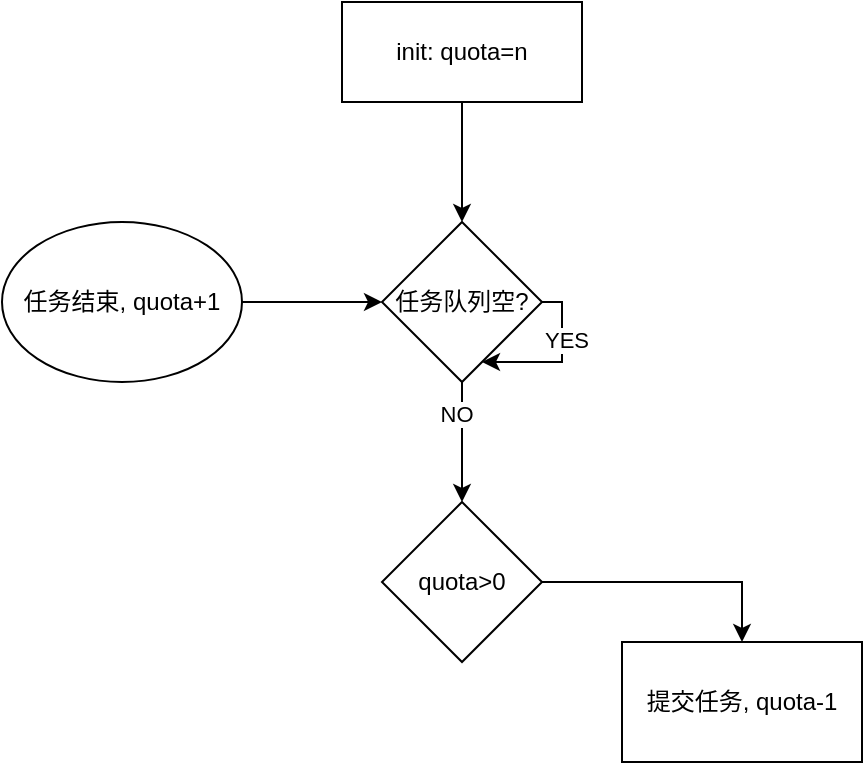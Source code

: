 <mxfile version="16.2.2" type="github">
  <diagram id="rYdtW6gqP__QQoJ1ers9" name="Page-1">
    <mxGraphModel dx="2253" dy="684" grid="1" gridSize="10" guides="1" tooltips="1" connect="1" arrows="1" fold="1" page="1" pageScale="1" pageWidth="827" pageHeight="1169" math="0" shadow="0">
      <root>
        <mxCell id="0" />
        <mxCell id="1" parent="0" />
        <mxCell id="4ooZ7AW8Yj8dIaZmaVnt-16" style="edgeStyle=orthogonalEdgeStyle;rounded=0;orthogonalLoop=1;jettySize=auto;html=1;" edge="1" parent="1" source="4ooZ7AW8Yj8dIaZmaVnt-7">
          <mxGeometry relative="1" as="geometry">
            <mxPoint x="130" y="360" as="targetPoint" />
          </mxGeometry>
        </mxCell>
        <mxCell id="4ooZ7AW8Yj8dIaZmaVnt-17" value="NO" style="edgeLabel;html=1;align=center;verticalAlign=middle;resizable=0;points=[];" vertex="1" connectable="0" parent="4ooZ7AW8Yj8dIaZmaVnt-16">
          <mxGeometry x="-0.467" y="-3" relative="1" as="geometry">
            <mxPoint as="offset" />
          </mxGeometry>
        </mxCell>
        <mxCell id="4ooZ7AW8Yj8dIaZmaVnt-7" value="任务队列空?" style="rhombus;whiteSpace=wrap;html=1;" vertex="1" parent="1">
          <mxGeometry x="90" y="220" width="80" height="80" as="geometry" />
        </mxCell>
        <mxCell id="4ooZ7AW8Yj8dIaZmaVnt-10" value="提交任务, quota-1" style="rounded=0;whiteSpace=wrap;html=1;" vertex="1" parent="1">
          <mxGeometry x="210" y="430" width="120" height="60" as="geometry" />
        </mxCell>
        <mxCell id="4ooZ7AW8Yj8dIaZmaVnt-13" value="" style="edgeStyle=orthogonalEdgeStyle;rounded=0;orthogonalLoop=1;jettySize=auto;html=1;" edge="1" parent="1" source="4ooZ7AW8Yj8dIaZmaVnt-11" target="4ooZ7AW8Yj8dIaZmaVnt-7">
          <mxGeometry relative="1" as="geometry" />
        </mxCell>
        <mxCell id="4ooZ7AW8Yj8dIaZmaVnt-11" value="init: quota=n" style="rounded=0;whiteSpace=wrap;html=1;" vertex="1" parent="1">
          <mxGeometry x="70" y="110" width="120" height="50" as="geometry" />
        </mxCell>
        <mxCell id="4ooZ7AW8Yj8dIaZmaVnt-15" style="edgeStyle=orthogonalEdgeStyle;rounded=0;orthogonalLoop=1;jettySize=auto;html=1;entryX=0;entryY=0.5;entryDx=0;entryDy=0;" edge="1" parent="1" source="4ooZ7AW8Yj8dIaZmaVnt-14" target="4ooZ7AW8Yj8dIaZmaVnt-7">
          <mxGeometry relative="1" as="geometry" />
        </mxCell>
        <mxCell id="4ooZ7AW8Yj8dIaZmaVnt-14" value="任务结束, quota+1" style="ellipse;whiteSpace=wrap;html=1;" vertex="1" parent="1">
          <mxGeometry x="-100" y="220" width="120" height="80" as="geometry" />
        </mxCell>
        <mxCell id="4ooZ7AW8Yj8dIaZmaVnt-19" style="edgeStyle=orthogonalEdgeStyle;rounded=0;orthogonalLoop=1;jettySize=auto;html=1;exitX=1;exitY=0.5;exitDx=0;exitDy=0;entryX=0.5;entryY=0;entryDx=0;entryDy=0;" edge="1" parent="1" source="4ooZ7AW8Yj8dIaZmaVnt-18" target="4ooZ7AW8Yj8dIaZmaVnt-10">
          <mxGeometry relative="1" as="geometry" />
        </mxCell>
        <mxCell id="4ooZ7AW8Yj8dIaZmaVnt-18" value="quota&amp;gt;0" style="rhombus;whiteSpace=wrap;html=1;" vertex="1" parent="1">
          <mxGeometry x="90" y="360" width="80" height="80" as="geometry" />
        </mxCell>
        <mxCell id="4ooZ7AW8Yj8dIaZmaVnt-20" style="edgeStyle=orthogonalEdgeStyle;rounded=0;orthogonalLoop=1;jettySize=auto;html=1;elbow=horizontal;exitX=1;exitY=0.5;exitDx=0;exitDy=0;" edge="1" parent="1" source="4ooZ7AW8Yj8dIaZmaVnt-7" target="4ooZ7AW8Yj8dIaZmaVnt-7">
          <mxGeometry relative="1" as="geometry">
            <mxPoint x="180" y="260" as="sourcePoint" />
            <Array as="points">
              <mxPoint x="180" y="260" />
              <mxPoint x="180" y="290" />
            </Array>
          </mxGeometry>
        </mxCell>
        <mxCell id="4ooZ7AW8Yj8dIaZmaVnt-21" value="YES" style="edgeLabel;html=1;align=center;verticalAlign=middle;resizable=0;points=[];" vertex="1" connectable="0" parent="4ooZ7AW8Yj8dIaZmaVnt-20">
          <mxGeometry x="-0.275" y="2" relative="1" as="geometry">
            <mxPoint as="offset" />
          </mxGeometry>
        </mxCell>
      </root>
    </mxGraphModel>
  </diagram>
</mxfile>
